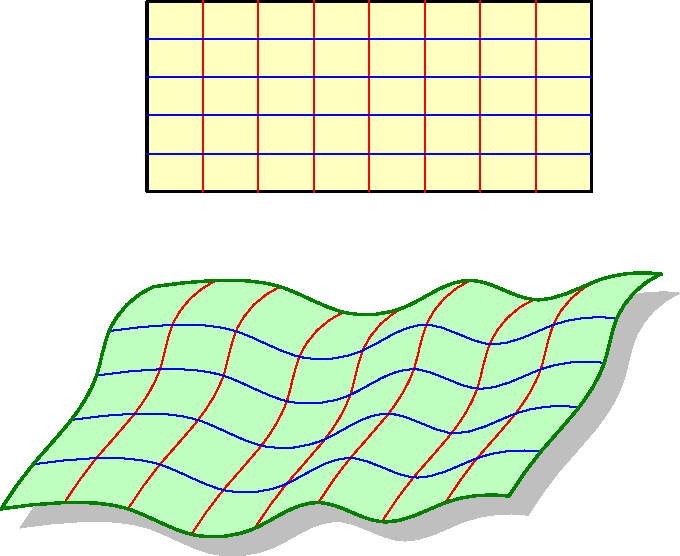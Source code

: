 size(12cm);

// Surface, in green

pair D = (2.4,3.5);
pair A = (0,0);
pair B = (8,0.2);
pair C = D+B-A;

pair[] Xs = { (1,0.1), (2,0), (3,-0.4), (4,-0.3), (5,0.1), (6,-0.2), (7,0.1) };
pair[] Ys = { (1.7,2.8), (1.5,2.1), (1.1,1.4), (0.5,0.7) };

guide g = A;
for (int i=0; i<Xs.length; ++i) { g = g..Xs[i]; }
path south_border = g..B;

guide g = D;
for (int i=0; i<Ys.length; ++i) { g = g..Ys[i]; }
path west_border = g..A;

path surf = west_border--south_border--(shift(B-A)*reverse(west_border))--(shift(D-A)*reverse(south_border))--cycle;

// Shadow
fill(shift(0.3,-0.3)*surf, mediumgrey);
// Surface itself
fill(surf, palegreen);

for (int i=0; i<Xs.length; ++i) { draw(shift(Xs[i])*west_border, red); }
for (int i=0; i<Ys.length; ++i) { draw(shift(Ys[i])*south_border, blue); }
draw(surf, deepgreen + 1.2);

real a = 2.3, b = 5, c = 9.3, d = 8;
filldraw(box((a,b),(c,d)), paleyellow, black+1.2);

real w = (c-a)/(Xs.length+1);
for (int i=1; i<=Xs.length; ++i) {
  draw((a+w*i,b)--(a+w*i,d), red);
}
real h = (d-b)/(Ys.length+1);
for (int i=1; i<=Ys.length; ++i) {
  draw((a,b+h*i)--(c,b+h*i), blue);
}
